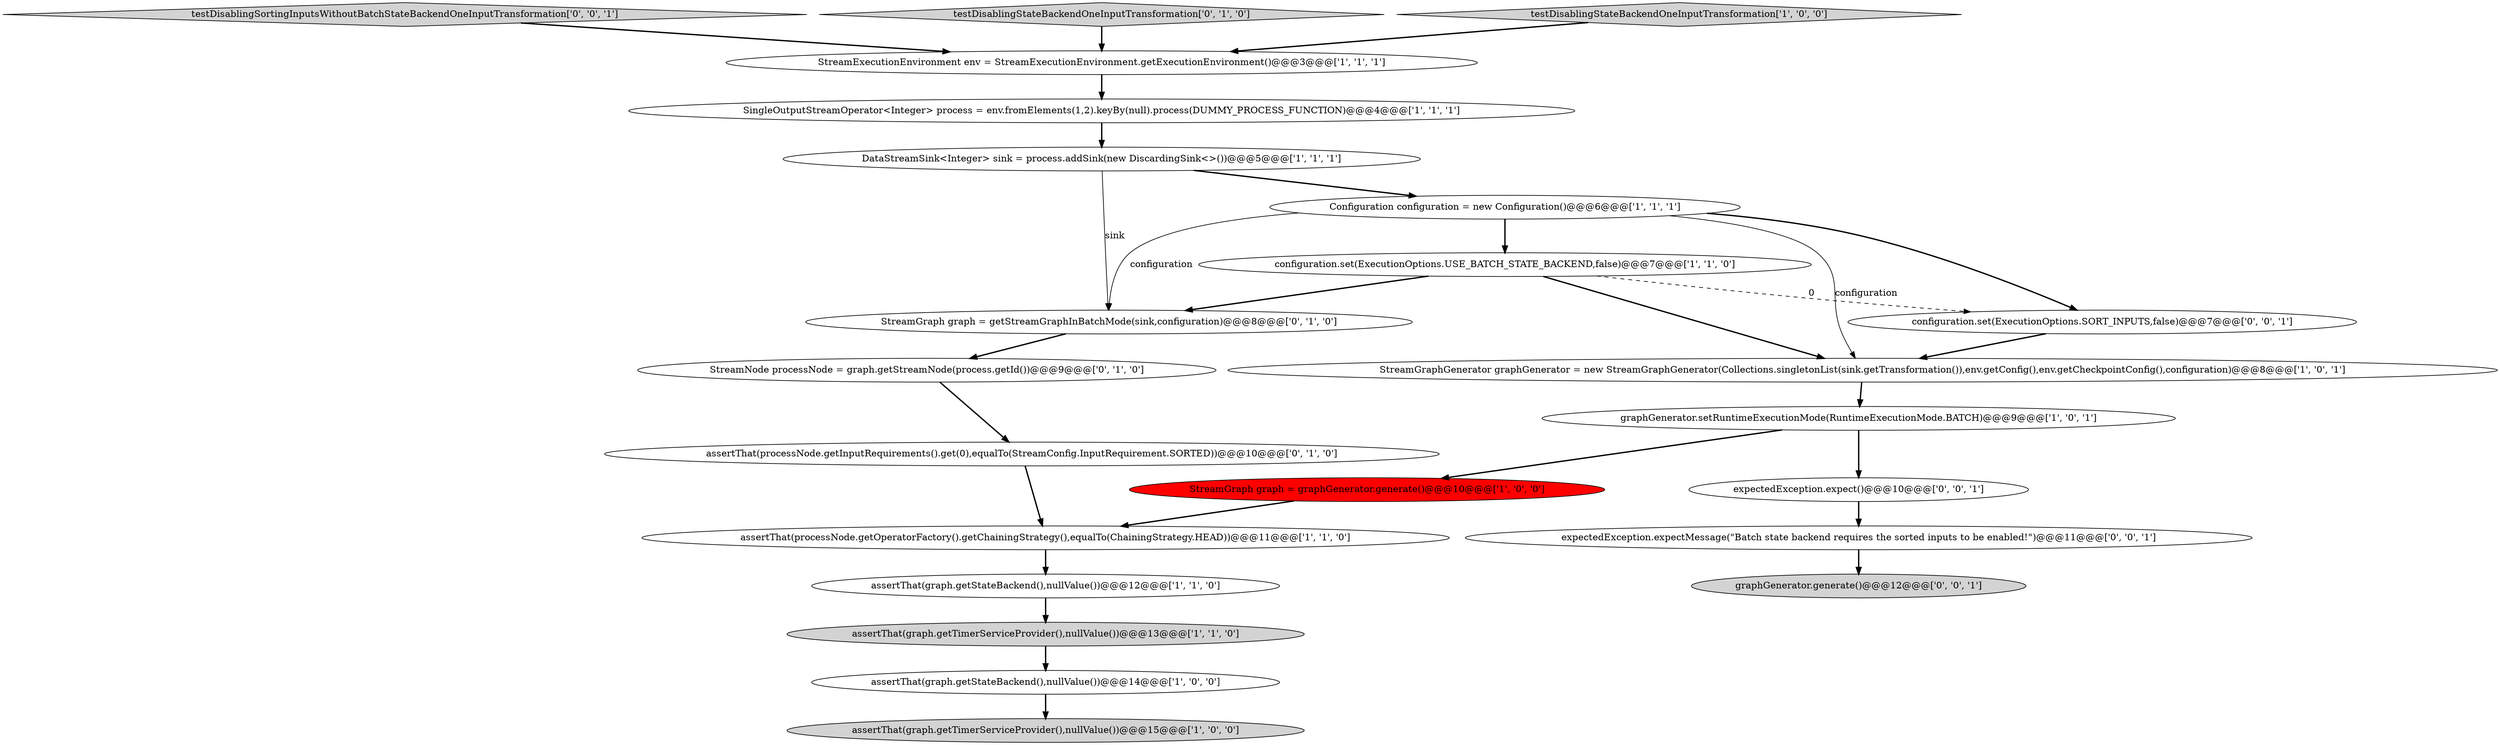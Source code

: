 digraph {
8 [style = filled, label = "DataStreamSink<Integer> sink = process.addSink(new DiscardingSink<>())@@@5@@@['1', '1', '1']", fillcolor = white, shape = ellipse image = "AAA0AAABBB1BBB"];
0 [style = filled, label = "StreamGraph graph = graphGenerator.generate()@@@10@@@['1', '0', '0']", fillcolor = red, shape = ellipse image = "AAA1AAABBB1BBB"];
6 [style = filled, label = "SingleOutputStreamOperator<Integer> process = env.fromElements(1,2).keyBy(null).process(DUMMY_PROCESS_FUNCTION)@@@4@@@['1', '1', '1']", fillcolor = white, shape = ellipse image = "AAA0AAABBB1BBB"];
21 [style = filled, label = "testDisablingSortingInputsWithoutBatchStateBackendOneInputTransformation['0', '0', '1']", fillcolor = lightgray, shape = diamond image = "AAA0AAABBB3BBB"];
13 [style = filled, label = "graphGenerator.setRuntimeExecutionMode(RuntimeExecutionMode.BATCH)@@@9@@@['1', '0', '1']", fillcolor = white, shape = ellipse image = "AAA0AAABBB1BBB"];
22 [style = filled, label = "expectedException.expectMessage(\"Batch state backend requires the sorted inputs to be enabled!\")@@@11@@@['0', '0', '1']", fillcolor = white, shape = ellipse image = "AAA0AAABBB3BBB"];
15 [style = filled, label = "StreamNode processNode = graph.getStreamNode(process.getId())@@@9@@@['0', '1', '0']", fillcolor = white, shape = ellipse image = "AAA0AAABBB2BBB"];
14 [style = filled, label = "testDisablingStateBackendOneInputTransformation['0', '1', '0']", fillcolor = lightgray, shape = diamond image = "AAA0AAABBB2BBB"];
19 [style = filled, label = "graphGenerator.generate()@@@12@@@['0', '0', '1']", fillcolor = lightgray, shape = ellipse image = "AAA0AAABBB3BBB"];
16 [style = filled, label = "assertThat(processNode.getInputRequirements().get(0),equalTo(StreamConfig.InputRequirement.SORTED))@@@10@@@['0', '1', '0']", fillcolor = white, shape = ellipse image = "AAA0AAABBB2BBB"];
2 [style = filled, label = "testDisablingStateBackendOneInputTransformation['1', '0', '0']", fillcolor = lightgray, shape = diamond image = "AAA0AAABBB1BBB"];
1 [style = filled, label = "assertThat(graph.getStateBackend(),nullValue())@@@14@@@['1', '0', '0']", fillcolor = white, shape = ellipse image = "AAA0AAABBB1BBB"];
10 [style = filled, label = "StreamGraphGenerator graphGenerator = new StreamGraphGenerator(Collections.singletonList(sink.getTransformation()),env.getConfig(),env.getCheckpointConfig(),configuration)@@@8@@@['1', '0', '1']", fillcolor = white, shape = ellipse image = "AAA0AAABBB1BBB"];
3 [style = filled, label = "assertThat(processNode.getOperatorFactory().getChainingStrategy(),equalTo(ChainingStrategy.HEAD))@@@11@@@['1', '1', '0']", fillcolor = white, shape = ellipse image = "AAA0AAABBB1BBB"];
7 [style = filled, label = "Configuration configuration = new Configuration()@@@6@@@['1', '1', '1']", fillcolor = white, shape = ellipse image = "AAA0AAABBB1BBB"];
17 [style = filled, label = "StreamGraph graph = getStreamGraphInBatchMode(sink,configuration)@@@8@@@['0', '1', '0']", fillcolor = white, shape = ellipse image = "AAA0AAABBB2BBB"];
12 [style = filled, label = "assertThat(graph.getStateBackend(),nullValue())@@@12@@@['1', '1', '0']", fillcolor = white, shape = ellipse image = "AAA0AAABBB1BBB"];
5 [style = filled, label = "assertThat(graph.getTimerServiceProvider(),nullValue())@@@15@@@['1', '0', '0']", fillcolor = lightgray, shape = ellipse image = "AAA0AAABBB1BBB"];
11 [style = filled, label = "assertThat(graph.getTimerServiceProvider(),nullValue())@@@13@@@['1', '1', '0']", fillcolor = lightgray, shape = ellipse image = "AAA0AAABBB1BBB"];
9 [style = filled, label = "configuration.set(ExecutionOptions.USE_BATCH_STATE_BACKEND,false)@@@7@@@['1', '1', '0']", fillcolor = white, shape = ellipse image = "AAA0AAABBB1BBB"];
4 [style = filled, label = "StreamExecutionEnvironment env = StreamExecutionEnvironment.getExecutionEnvironment()@@@3@@@['1', '1', '1']", fillcolor = white, shape = ellipse image = "AAA0AAABBB1BBB"];
18 [style = filled, label = "configuration.set(ExecutionOptions.SORT_INPUTS,false)@@@7@@@['0', '0', '1']", fillcolor = white, shape = ellipse image = "AAA0AAABBB3BBB"];
20 [style = filled, label = "expectedException.expect()@@@10@@@['0', '0', '1']", fillcolor = white, shape = ellipse image = "AAA0AAABBB3BBB"];
1->5 [style = bold, label=""];
0->3 [style = bold, label=""];
16->3 [style = bold, label=""];
7->17 [style = solid, label="configuration"];
22->19 [style = bold, label=""];
4->6 [style = bold, label=""];
11->1 [style = bold, label=""];
9->18 [style = dashed, label="0"];
12->11 [style = bold, label=""];
9->17 [style = bold, label=""];
9->10 [style = bold, label=""];
3->12 [style = bold, label=""];
15->16 [style = bold, label=""];
2->4 [style = bold, label=""];
7->10 [style = solid, label="configuration"];
8->7 [style = bold, label=""];
20->22 [style = bold, label=""];
7->9 [style = bold, label=""];
8->17 [style = solid, label="sink"];
18->10 [style = bold, label=""];
10->13 [style = bold, label=""];
6->8 [style = bold, label=""];
17->15 [style = bold, label=""];
7->18 [style = bold, label=""];
21->4 [style = bold, label=""];
13->0 [style = bold, label=""];
14->4 [style = bold, label=""];
13->20 [style = bold, label=""];
}
